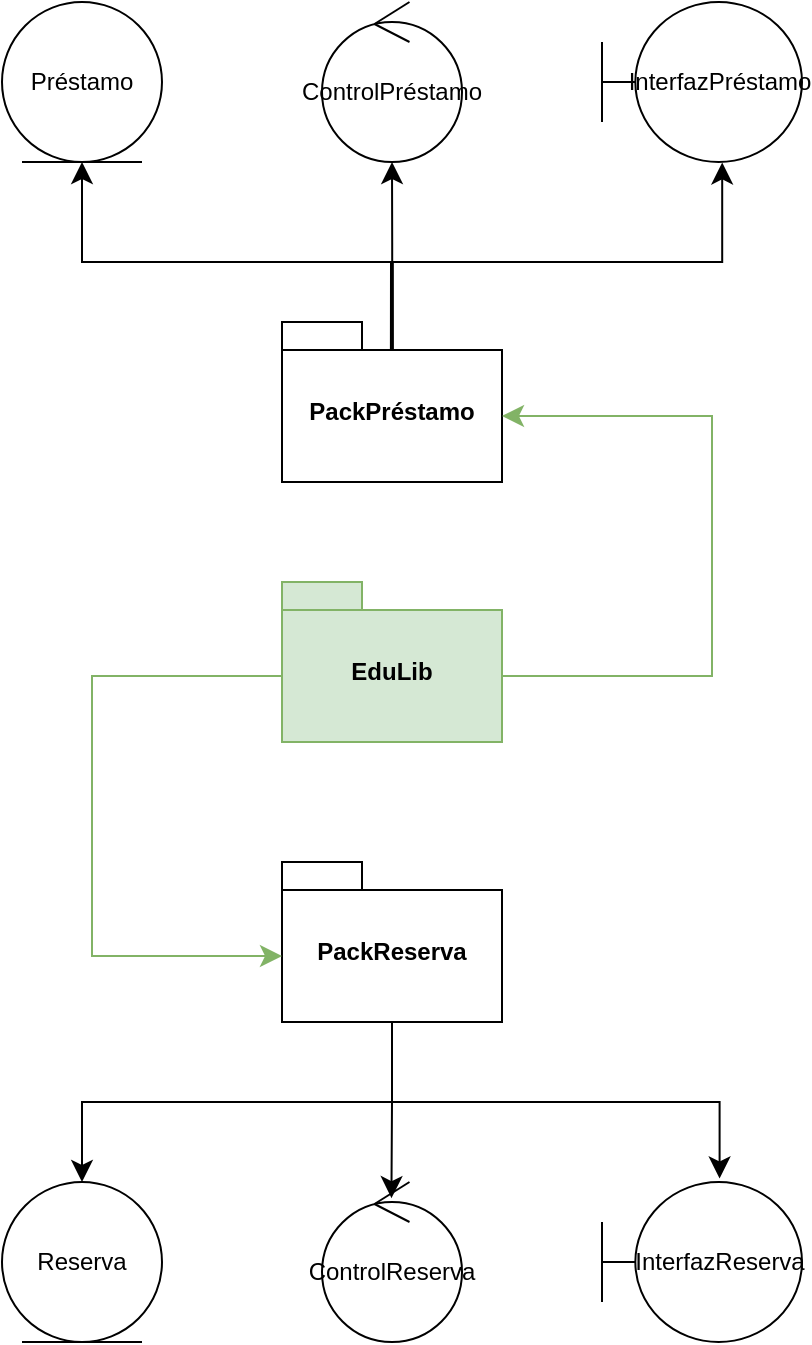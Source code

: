 <mxfile version="24.7.16">
  <diagram name="Page-1" id="929967ad-93f9-6ef4-fab6-5d389245f69c">
    <mxGraphModel dx="1050" dy="572" grid="1" gridSize="10" guides="1" tooltips="1" connect="1" arrows="1" fold="1" page="1" pageScale="1.5" pageWidth="1169" pageHeight="826" background="none" math="0" shadow="0">
      <root>
        <mxCell id="0" style=";html=1;" />
        <mxCell id="1" style=";html=1;" parent="0" />
        <mxCell id="HgA5fikCYFGVXZ5-0hxb-6" style="edgeStyle=orthogonalEdgeStyle;rounded=0;orthogonalLoop=1;jettySize=auto;html=1;exitX=0.5;exitY=1;exitDx=0;exitDy=0;exitPerimeter=0;entryX=0.5;entryY=0;entryDx=0;entryDy=0;fontSize=12;startSize=8;endSize=8;" parent="1" source="HgA5fikCYFGVXZ5-0hxb-1" target="HgA5fikCYFGVXZ5-0hxb-2" edge="1">
          <mxGeometry relative="1" as="geometry">
            <Array as="points">
              <mxPoint x="400" y="750" />
              <mxPoint x="245" y="750" />
            </Array>
          </mxGeometry>
        </mxCell>
        <mxCell id="HgA5fikCYFGVXZ5-0hxb-1" value="PackReserva" style="shape=folder;fontStyle=1;spacingTop=10;tabWidth=40;tabHeight=14;tabPosition=left;html=1;whiteSpace=wrap;" parent="1" vertex="1">
          <mxGeometry x="345" y="630" width="110" height="80" as="geometry" />
        </mxCell>
        <mxCell id="HgA5fikCYFGVXZ5-0hxb-2" value="Reserva" style="ellipse;shape=umlEntity;whiteSpace=wrap;html=1;" parent="1" vertex="1">
          <mxGeometry x="205" y="790" width="80" height="80" as="geometry" />
        </mxCell>
        <mxCell id="HgA5fikCYFGVXZ5-0hxb-4" value="InterfazReserva" style="shape=umlBoundary;whiteSpace=wrap;html=1;" parent="1" vertex="1">
          <mxGeometry x="505" y="790" width="100" height="80" as="geometry" />
        </mxCell>
        <mxCell id="HgA5fikCYFGVXZ5-0hxb-5" value="ControlReserva" style="ellipse;shape=umlControl;whiteSpace=wrap;html=1;" parent="1" vertex="1">
          <mxGeometry x="365" y="790" width="70" height="80" as="geometry" />
        </mxCell>
        <mxCell id="HgA5fikCYFGVXZ5-0hxb-7" style="rounded=0;orthogonalLoop=1;jettySize=auto;html=1;exitX=0.5;exitY=1;exitDx=0;exitDy=0;exitPerimeter=0;entryX=0.496;entryY=0.101;entryDx=0;entryDy=0;entryPerimeter=0;fontSize=12;startSize=8;endSize=8;edgeStyle=orthogonalEdgeStyle;" parent="1" source="HgA5fikCYFGVXZ5-0hxb-1" target="HgA5fikCYFGVXZ5-0hxb-5" edge="1">
          <mxGeometry relative="1" as="geometry" />
        </mxCell>
        <mxCell id="hgczE3hM6ZUTi8KQ81n0-9" value="EduLib" style="shape=folder;fontStyle=1;spacingTop=10;tabWidth=40;tabHeight=14;tabPosition=left;html=1;whiteSpace=wrap;fillColor=#d5e8d4;strokeColor=#82b366;" parent="1" vertex="1">
          <mxGeometry x="345" y="490" width="110" height="80" as="geometry" />
        </mxCell>
        <mxCell id="Mk7vscwc7bcl0X2GQbu4-1" style="edgeStyle=orthogonalEdgeStyle;rounded=0;orthogonalLoop=1;jettySize=auto;html=1;exitX=0.5;exitY=1;exitDx=0;exitDy=0;exitPerimeter=0;entryX=0.588;entryY=-0.022;entryDx=0;entryDy=0;entryPerimeter=0;fontSize=12;startSize=8;endSize=8;" edge="1" parent="1" source="HgA5fikCYFGVXZ5-0hxb-1" target="HgA5fikCYFGVXZ5-0hxb-4">
          <mxGeometry relative="1" as="geometry" />
        </mxCell>
        <mxCell id="Mk7vscwc7bcl0X2GQbu4-2" style="edgeStyle=orthogonalEdgeStyle;rounded=0;orthogonalLoop=1;jettySize=auto;html=1;exitX=0.495;exitY=0.181;exitDx=0;exitDy=0;exitPerimeter=0;entryX=0.5;entryY=1;entryDx=0;entryDy=0;fontSize=12;startSize=8;endSize=8;" edge="1" source="Mk7vscwc7bcl0X2GQbu4-3" target="Mk7vscwc7bcl0X2GQbu4-4" parent="1">
          <mxGeometry relative="1" as="geometry">
            <Array as="points">
              <mxPoint x="400" y="330" />
              <mxPoint x="245" y="330" />
            </Array>
          </mxGeometry>
        </mxCell>
        <mxCell id="Mk7vscwc7bcl0X2GQbu4-3" value="PackPréstamo" style="shape=folder;fontStyle=1;spacingTop=10;tabWidth=40;tabHeight=14;tabPosition=left;html=1;whiteSpace=wrap;" vertex="1" parent="1">
          <mxGeometry x="345" y="360" width="110" height="80" as="geometry" />
        </mxCell>
        <mxCell id="Mk7vscwc7bcl0X2GQbu4-4" value="Préstamo" style="ellipse;shape=umlEntity;whiteSpace=wrap;html=1;" vertex="1" parent="1">
          <mxGeometry x="205" y="200" width="80" height="80" as="geometry" />
        </mxCell>
        <mxCell id="Mk7vscwc7bcl0X2GQbu4-5" value="InterfazPréstamo" style="shape=umlBoundary;whiteSpace=wrap;html=1;" vertex="1" parent="1">
          <mxGeometry x="505" y="200" width="100" height="80" as="geometry" />
        </mxCell>
        <mxCell id="Mk7vscwc7bcl0X2GQbu4-6" value="ControlPréstamo" style="ellipse;shape=umlControl;whiteSpace=wrap;html=1;" vertex="1" parent="1">
          <mxGeometry x="365" y="200" width="70" height="80" as="geometry" />
        </mxCell>
        <mxCell id="Mk7vscwc7bcl0X2GQbu4-7" style="rounded=0;orthogonalLoop=1;jettySize=auto;html=1;exitX=0.501;exitY=0.177;exitDx=0;exitDy=0;exitPerimeter=0;fontSize=12;startSize=8;endSize=8;edgeStyle=orthogonalEdgeStyle;" edge="1" source="Mk7vscwc7bcl0X2GQbu4-3" parent="1">
          <mxGeometry relative="1" as="geometry">
            <mxPoint x="400" y="280" as="targetPoint" />
          </mxGeometry>
        </mxCell>
        <mxCell id="Mk7vscwc7bcl0X2GQbu4-8" style="edgeStyle=orthogonalEdgeStyle;rounded=0;orthogonalLoop=1;jettySize=auto;html=1;exitX=0.504;exitY=0.177;exitDx=0;exitDy=0;exitPerimeter=0;fontSize=12;startSize=8;endSize=8;entryX=0.601;entryY=1.003;entryDx=0;entryDy=0;entryPerimeter=0;" edge="1" source="Mk7vscwc7bcl0X2GQbu4-3" target="Mk7vscwc7bcl0X2GQbu4-5" parent="1">
          <mxGeometry relative="1" as="geometry">
            <mxPoint x="564" y="290" as="targetPoint" />
            <Array as="points">
              <mxPoint x="400" y="330" />
              <mxPoint x="565" y="330" />
            </Array>
          </mxGeometry>
        </mxCell>
        <mxCell id="Mk7vscwc7bcl0X2GQbu4-9" style="edgeStyle=orthogonalEdgeStyle;rounded=0;orthogonalLoop=1;jettySize=auto;html=1;exitX=0;exitY=0;exitDx=0;exitDy=47;exitPerimeter=0;entryX=0;entryY=0;entryDx=0;entryDy=47;entryPerimeter=0;fontSize=12;startSize=8;endSize=8;fillColor=#d5e8d4;strokeColor=#82b366;" edge="1" parent="1" source="hgczE3hM6ZUTi8KQ81n0-9" target="HgA5fikCYFGVXZ5-0hxb-1">
          <mxGeometry relative="1" as="geometry">
            <Array as="points">
              <mxPoint x="250" y="537" />
              <mxPoint x="250" y="677" />
            </Array>
          </mxGeometry>
        </mxCell>
        <mxCell id="Mk7vscwc7bcl0X2GQbu4-10" style="edgeStyle=orthogonalEdgeStyle;rounded=0;orthogonalLoop=1;jettySize=auto;html=1;exitX=0;exitY=0;exitDx=110;exitDy=47;exitPerimeter=0;entryX=0;entryY=0;entryDx=110;entryDy=47;entryPerimeter=0;fontSize=12;startSize=8;endSize=8;fillColor=#d5e8d4;strokeColor=#82b366;" edge="1" parent="1" source="hgczE3hM6ZUTi8KQ81n0-9" target="Mk7vscwc7bcl0X2GQbu4-3">
          <mxGeometry relative="1" as="geometry">
            <Array as="points">
              <mxPoint x="560" y="537" />
              <mxPoint x="560" y="407" />
            </Array>
          </mxGeometry>
        </mxCell>
      </root>
    </mxGraphModel>
  </diagram>
</mxfile>
